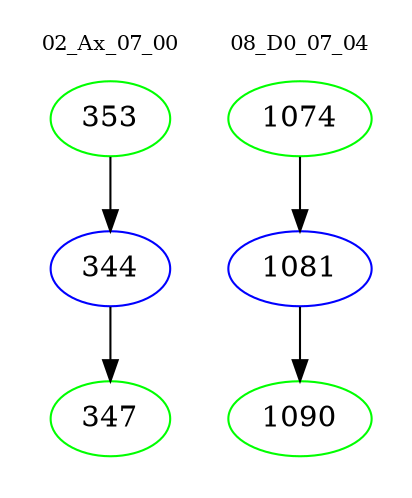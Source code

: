 digraph{
subgraph cluster_0 {
color = white
label = "02_Ax_07_00";
fontsize=10;
T0_353 [label="353", color="green"]
T0_353 -> T0_344 [color="black"]
T0_344 [label="344", color="blue"]
T0_344 -> T0_347 [color="black"]
T0_347 [label="347", color="green"]
}
subgraph cluster_1 {
color = white
label = "08_D0_07_04";
fontsize=10;
T1_1074 [label="1074", color="green"]
T1_1074 -> T1_1081 [color="black"]
T1_1081 [label="1081", color="blue"]
T1_1081 -> T1_1090 [color="black"]
T1_1090 [label="1090", color="green"]
}
}

